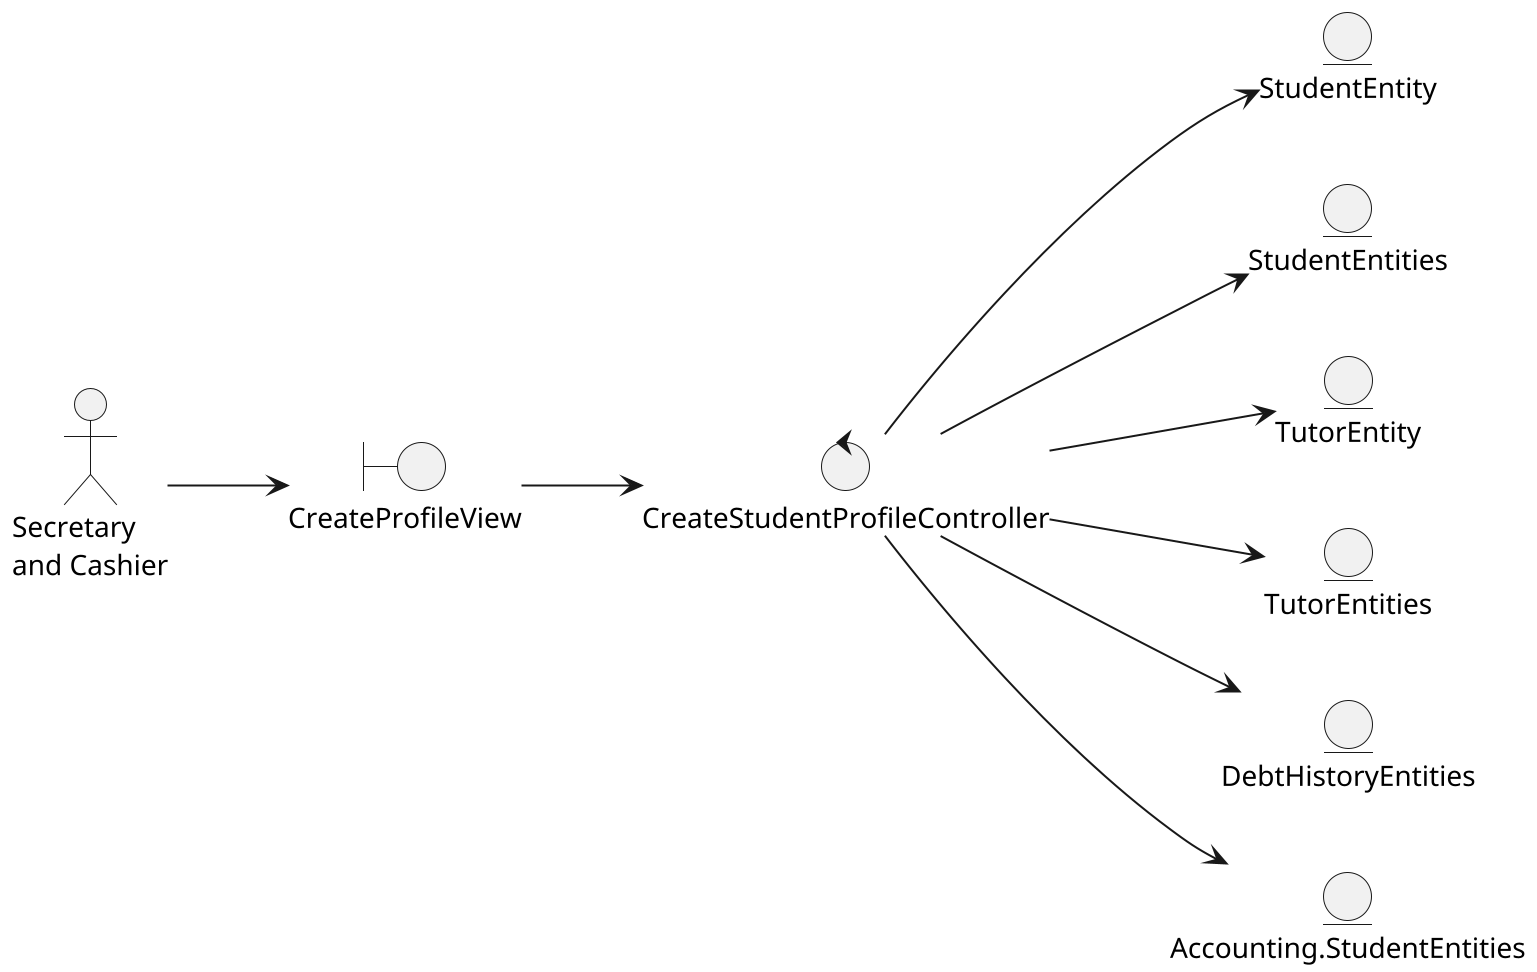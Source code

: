 @startuml
left to right direction
scale 2

'--- Classes definition ---
actor "Secretary\nand Cashier" as theActor

boundary CreateProfileView

control CreateStudentProfileController

entity StudentEntity
entity StudentEntities
entity TutorEntity
entity TutorEntities
entity DebtHistoryEntities
entity Accounting.StudentEntities

'--- Actor relations ---
theActor --> CreateProfileView

'--- Views relations ---
CreateProfileView --> CreateStudentProfileController

'--- Controllers relations ---
CreateStudentProfileController --> StudentEntities
CreateStudentProfileController --> TutorEntities
CreateStudentProfileController --> DebtHistoryEntities
CreateStudentProfileController --> Accounting.StudentEntities
CreateStudentProfileController --> StudentEntity
CreateStudentProfileController --> TutorEntity

'--- Entity relations ---

@enduml